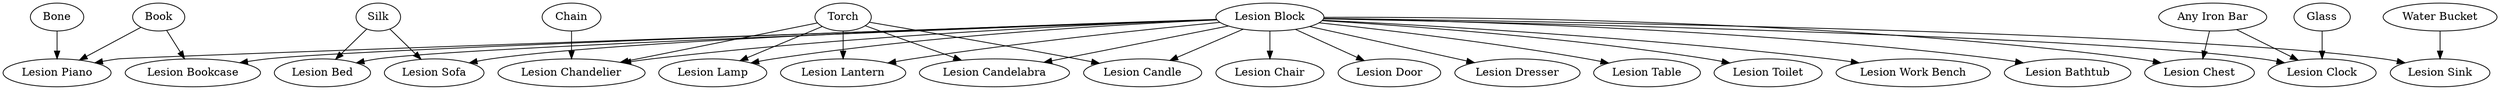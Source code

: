 digraph G {
  "Lesion Block" -> "Lesion Bathtub" [color="black"];
  "Lesion Block" -> "Lesion Bed" [color="black"];
  "Silk" -> "Lesion Bed" [color="black"];
  "Book" -> "Lesion Bookcase" [color="black"];
  "Lesion Block" -> "Lesion Bookcase" [color="black"];
  "Lesion Block" -> "Lesion Candelabra" [color="black"];
  "Torch" -> "Lesion Candelabra" [color="black"];
  "Lesion Block" -> "Lesion Candle" [color="black"];
  "Torch" -> "Lesion Candle" [color="black"];
  "Lesion Block" -> "Lesion Chair" [color="black"];
  "Chain" -> "Lesion Chandelier" [color="black"];
  "Lesion Block" -> "Lesion Chandelier" [color="black"];
  "Torch" -> "Lesion Chandelier" [color="black"];
  "Any Iron Bar" -> "Lesion Chest" [color="black"];
  "Lesion Block" -> "Lesion Chest" [color="black"];
  "Any Iron Bar" -> "Lesion Clock" [color="black"];
  "Glass" -> "Lesion Clock" [color="black"];
  "Lesion Block" -> "Lesion Clock" [color="black"];
  "Lesion Block" -> "Lesion Door" [color="black"];
  "Lesion Block" -> "Lesion Dresser" [color="black"];
  "Lesion Block" -> "Lesion Lamp" [color="black"];
  "Torch" -> "Lesion Lamp" [color="black"];
  "Lesion Block" -> "Lesion Lantern" [color="black"];
  "Torch" -> "Lesion Lantern" [color="black"];
  "Bone" -> "Lesion Piano" [color="black"];
  "Book" -> "Lesion Piano" [color="black"];
  "Lesion Block" -> "Lesion Piano" [color="black"];
  "Lesion Block" -> "Lesion Sink" [color="black"];
  "Water Bucket" -> "Lesion Sink" [color="black"];
  "Lesion Block" -> "Lesion Sofa" [color="black"];
  "Silk" -> "Lesion Sofa" [color="black"];
  "Lesion Block" -> "Lesion Table" [color="black"];
  "Lesion Block" -> "Lesion Toilet" [color="black"];
  "Lesion Block" -> "Lesion Work Bench" [color="black"];
}

